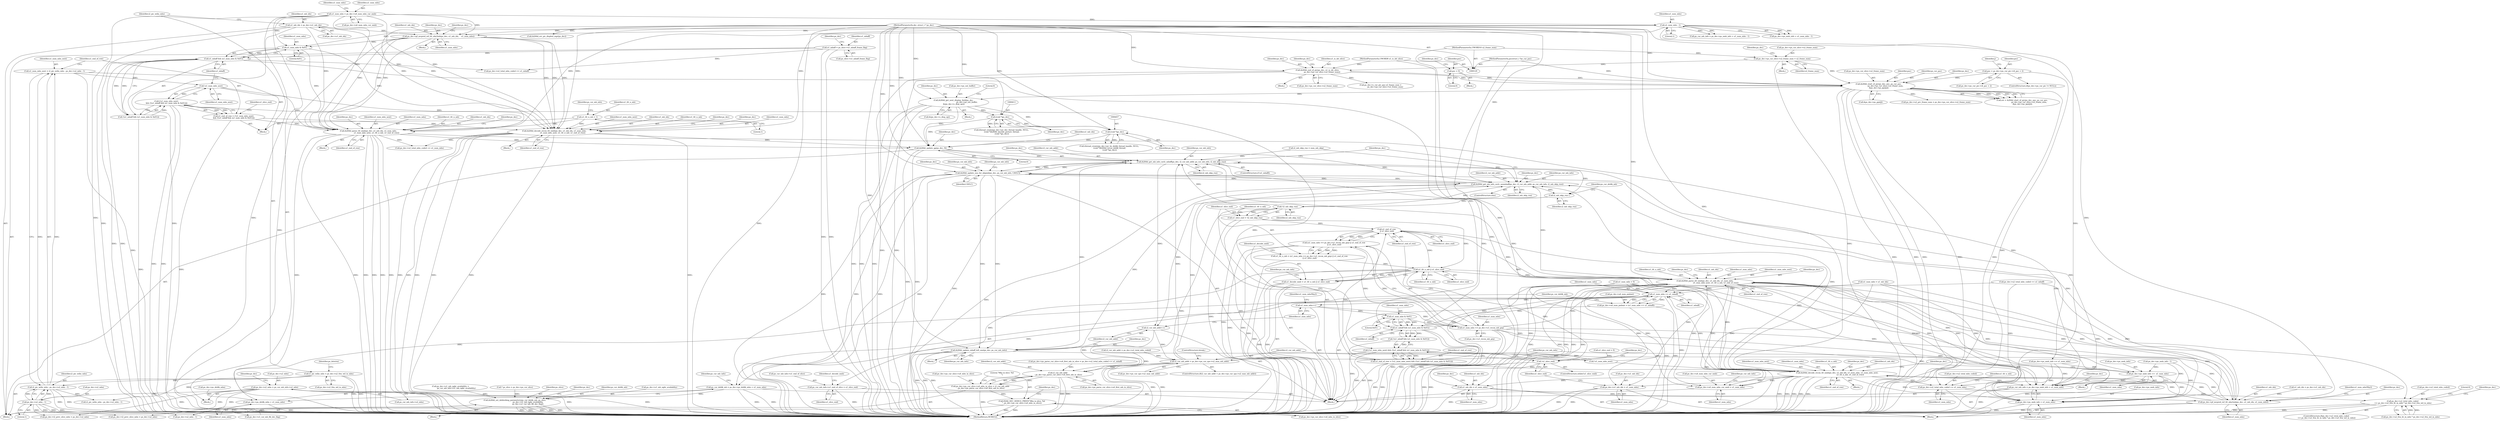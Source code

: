 digraph "0_Android_4a524d3a8ae9aa20c36430008e6bd429443f8f1d_1@API" {
"1000892" [label="(Call,ih264d_update_qp(ps_dec, 0))"];
"1000645" [label="(Call,ih264d_decode_recon_tfr_nmb(ps_dec, u1_mb_idx, u1_num_mbs,\n                             u1_num_mbs_next, u1_tfr_n_mb, u1_end_of_row))"];
"1000584" [label="(Call,ps_dec->pf_mvpred_ref_tfr_nby2mb(ps_dec, u1_mb_idx,    u1_num_mbs))"];
"1000130" [label="(MethodParameterIn,dec_struct_t * ps_dec)"];
"1000141" [label="(Call,u1_mb_idx = ps_dec->u1_mb_idx)"];
"1000487" [label="(Call,u1_num_mbs = ps_dec->u4_num_mbs_cur_nmb)"];
"1000501" [label="(Call,u1_num_mbs - 1)"];
"1000612" [label="(Call,u1_num_mbs & 0x01)"];
"1000607" [label="(Call,!u1_num_mbs_next)"];
"1000595" [label="(Call,u1_num_mbs_next = i2_pic_wdin_mbs - ps_dec->u2_mbx - 1)"];
"1000597" [label="(Call,i2_pic_wdin_mbs - ps_dec->u2_mbx - 1)"];
"1000150" [label="(Call,i2_pic_wdin_mbs = ps_dec->u2_frm_wd_in_mbs)"];
"1000599" [label="(Call,ps_dec->u2_mbx - 1)"];
"1000538" [label="(Call,ps_dec->u2_mbx = ps_cur_mb_info->u2_mbx)"];
"1000618" [label="(Call,u1_tfr_n_mb = 1)"];
"1000604" [label="(Call,u1_end_of_row = (!u1_num_mbs_next)\n && (!(u1_mbaff && (u1_num_mbs & 0x01))))"];
"1000606" [label="(Call,(!u1_num_mbs_next)\n && (!(u1_mbaff && (u1_num_mbs & 0x01))))"];
"1000609" [label="(Call,!(u1_mbaff && (u1_num_mbs & 0x01)))"];
"1000610" [label="(Call,u1_mbaff && (u1_num_mbs & 0x01))"];
"1000189" [label="(Call,u1_mbaff = ps_slice->u1_mbaff_frame_flag)"];
"1000631" [label="(Call,ih264d_parse_tfr_nmb(ps_dec, u1_mb_idx, u1_num_mbs,\n                            u1_num_mbs_next, u1_tfr_n_mb, u1_end_of_row))"];
"1000412" [label="(Call,(void *)ps_dec)"];
"1000357" [label="(Call,ih264d_get_next_display_field(ps_dec,\n                                              ps_dec->ps_out_buffer,\n &(ps_dec->s_disp_op)))"];
"1000318" [label="(Call,ih264d_start_of_pic(ps_dec, poc, ps_cur_poc,\n                        ps_dec->ps_cur_slice->u2_frame_num,\n &ps_dec->ps_pps[j]))"];
"1000227" [label="(Call,ih264d_end_of_pic(ps_dec, u1_is_idr_slice,\n                ps_dec->ps_cur_slice->u2_frame_num))"];
"1000132" [label="(MethodParameterIn,UWORD8 u1_is_idr_slice)"];
"1000214" [label="(Call,ps_dec->ps_cur_slice->u2_frame_num = u2_frame_num)"];
"1000133" [label="(MethodParameterIn,UWORD16 u2_frame_num)"];
"1000250" [label="(Call,poc = 0)"];
"1000281" [label="(Call,poc = ps_dec->ps_cur_pic->i4_poc + 2)"];
"1000134" [label="(MethodParameterIn,pocstruct_t *ps_cur_poc)"];
"1000456" [label="(Call,(void *)ps_dec)"];
"1000990" [label="(Call,ih264d_get_mb_info_cavlc_mbaff(ps_dec, i2_cur_mb_addr, ps_cur_mb_info, i2_mb_skip_run))"];
"1001061" [label="(Call,ih264d_update_nnz_for_skipmb(ps_dec, ps_cur_mb_info, CAVLC))"];
"1000996" [label="(Call,ih264d_get_mb_info_cavlc_nonmbaff(ps_dec, i2_cur_mb_addr, ps_cur_mb_info, i2_mb_skip_run))"];
"1001077" [label="(Call,i2_mb_skip_run--)"];
"1001122" [label="(Call,!i2_mb_skip_run)"];
"1001120" [label="(Call,u1_slice_end = !i2_mb_skip_run)"];
"1001132" [label="(Call,u1_end_of_row\n || u1_slice_end)"];
"1001126" [label="(Call,(u1_num_mbs == ps_dec->u1_recon_mb_grp) || u1_end_of_row\n || u1_slice_end)"];
"1001124" [label="(Call,u1_tfr_n_mb = (u1_num_mbs == ps_dec->u1_recon_mb_grp) || u1_end_of_row\n || u1_slice_end)"];
"1001137" [label="(Call,u1_tfr_n_mb || u1_slice_end)"];
"1000929" [label="(Call,!u1_slice_end)"];
"1001135" [label="(Call,u1_decode_nmb = u1_tfr_n_mb || u1_slice_end)"];
"1001140" [label="(Call,ps_cur_mb_info->u1_end_of_slice = u1_slice_end)"];
"1001172" [label="(Call,ih264d_parse_tfr_nmb(ps_dec, u1_mb_idx, u1_num_mbs,\n                                     u1_num_mbs_next, u1_tfr_n_mb, u1_end_of_row))"];
"1000942" [label="(Call,ps_cur_mb_info = ps_dec->ps_nmb_info + u1_num_mbs)"];
"1000944" [label="(Call,ps_dec->ps_nmb_info + u1_num_mbs)"];
"1000949" [label="(Call,ps_dec->u4_num_mbs_cur_nmb = u1_num_mbs)"];
"1000963" [label="(Call,u1_num_mbs >> u1_mbaff)"];
"1000959" [label="(Call,ps_dec->u4_num_pmbair = (u1_num_mbs >> u1_mbaff))"];
"1000966" [label="(Call,ps_cur_deblk_mb = ps_dec->ps_deblk_mbn + u1_num_mbs)"];
"1001008" [label="(Call,ih264d_set_deblocking_parameters(ps_cur_deblk_mb, ps_slice,\n                                             ps_dec->u1_mb_ngbr_availablity,\n                                             ps_dec->u1_cur_mb_fld_dec_flag))"];
"1000968" [label="(Call,ps_dec->ps_deblk_mbn + u1_num_mbs)"];
"1001094" [label="(Call,u1_num_mbs++)"];
"1001117" [label="(Call,u1_num_mbs & 0x01)"];
"1001115" [label="(Call,u1_mbaff && (u1_num_mbs & 0x01))"];
"1001114" [label="(Call,!(u1_mbaff && (u1_num_mbs & 0x01)))"];
"1001111" [label="(Call,(!u1_num_mbs_next) && (!(u1_mbaff && (u1_num_mbs & 0x01))))"];
"1001109" [label="(Call,u1_end_of_row = (!u1_num_mbs_next) && (!(u1_mbaff && (u1_num_mbs & 0x01))))"];
"1001186" [label="(Call,ih264d_decode_recon_tfr_nmb(ps_dec, u1_mb_idx, u1_num_mbs, u1_num_mbs_next,\n                                             u1_tfr_n_mb, u1_end_of_row))"];
"1001193" [label="(Call,ps_dec->u2_total_mbs_coded += u1_num_mbs)"];
"1001265" [label="(Call,ps_dec->u2_total_mbs_coded\n >= ps_dec->u2_frm_ht_in_mbs * ps_dec->u2_frm_wd_in_mbs)"];
"1001203" [label="(Call,u1_mb_idx = u1_num_mbs)"];
"1001148" [label="(Call,ps_dec->pf_mvpred_ref_tfr_nby2mb(ps_dec, u1_mb_idx, u1_num_mbs))"];
"1001206" [label="(Call,ps_dec->u1_mb_idx = u1_num_mbs)"];
"1001127" [label="(Call,u1_num_mbs == ps_dec->u1_recon_mb_grp)"];
"1001179" [label="(Call,ps_dec->ps_nmb_info +=  u1_num_mbs)"];
"1001092" [label="(Call,i2_cur_mb_addr++)"];
"1000934" [label="(Call,i2_cur_mb_addr > ps_dec->ps_cur_sps->u2_max_mb_addr)"];
"1001222" [label="(Call,i2_cur_mb_addr\n - ps_dec->ps_parse_cur_slice->u4_first_mb_in_slice)"];
"1001216" [label="(Call,ps_dec->ps_cur_slice->u4_mbs_in_slice = i2_cur_mb_addr\n - ps_dec->ps_parse_cur_slice->u4_first_mb_in_slice)"];
"1001229" [label="(Call,H264_DEC_DEBUG_PRINT(\"Mbs in slice: %d\n\", ps_dec->ps_cur_slice->u4_mbs_in_slice))"];
"1001089" [label="(Call,ih264d_update_mbaff_left_nnz(ps_dec, ps_cur_mb_info))"];
"1001222" [label="(Call,i2_cur_mb_addr\n - ps_dec->ps_parse_cur_slice->u4_first_mb_in_slice)"];
"1000227" [label="(Call,ih264d_end_of_pic(ps_dec, u1_is_idr_slice,\n                ps_dec->ps_cur_slice->u2_frame_num))"];
"1000224" [label="(Identifier,ps_dec)"];
"1000133" [label="(MethodParameterIn,UWORD16 u2_frame_num)"];
"1000283" [label="(Call,ps_dec->ps_cur_pic->i4_poc + 2)"];
"1000226" [label="(Block,)"];
"1001109" [label="(Call,u1_end_of_row = (!u1_num_mbs_next) && (!(u1_mbaff && (u1_num_mbs & 0x01))))"];
"1000359" [label="(Call,ps_dec->ps_out_buffer)"];
"1000275" [label="(ControlStructure,if(ps_dec->ps_cur_pic != NULL))"];
"1001116" [label="(Identifier,u1_mbaff)"];
"1000645" [label="(Call,ih264d_decode_recon_tfr_nmb(ps_dec, u1_mb_idx, u1_num_mbs,\n                             u1_num_mbs_next, u1_tfr_n_mb, u1_end_of_row))"];
"1000651" [label="(Identifier,u1_end_of_row)"];
"1000597" [label="(Call,i2_pic_wdin_mbs - ps_dec->u2_mbx - 1)"];
"1000600" [label="(Call,ps_dec->u2_mbx)"];
"1000134" [label="(MethodParameterIn,pocstruct_t *ps_cur_poc)"];
"1000252" [label="(Literal,0)"];
"1000967" [label="(Identifier,ps_cur_deblk_mb)"];
"1000959" [label="(Call,ps_dec->u4_num_pmbair = (u1_num_mbs >> u1_mbaff))"];
"1000623" [label="(Identifier,ps_cur_mb_info)"];
"1001208" [label="(Identifier,ps_dec)"];
"1000458" [label="(Identifier,ps_dec)"];
"1000931" [label="(Block,)"];
"1001153" [label="(Identifier,u1_num_mbsNby2)"];
"1001129" [label="(Call,ps_dec->u1_recon_mb_grp)"];
"1001183" [label="(Identifier,u1_num_mbs)"];
"1001269" [label="(Call,ps_dec->u2_frm_ht_in_mbs * ps_dec->u2_frm_wd_in_mbs)"];
"1000963" [label="(Call,u1_num_mbs >> u1_mbaff)"];
"1000503" [label="(Literal,1)"];
"1000357" [label="(Call,ih264d_get_next_display_field(ps_dec,\n                                              ps_dec->ps_out_buffer,\n &(ps_dec->s_disp_op)))"];
"1001110" [label="(Identifier,u1_end_of_row)"];
"1000630" [label="(Block,)"];
"1000604" [label="(Call,u1_end_of_row = (!u1_num_mbs_next)\n && (!(u1_mbaff && (u1_num_mbs & 0x01))))"];
"1000250" [label="(Call,poc = 0)"];
"1001250" [label="(Call,ps_dec->i2_prev_slice_mbx = ps_dec->u2_mbx)"];
"1001123" [label="(Identifier,i2_mb_skip_run)"];
"1001144" [label="(Identifier,u1_slice_end)"];
"1000547" [label="(Identifier,ps_dec)"];
"1000997" [label="(Identifier,ps_dec)"];
"1000609" [label="(Call,!(u1_mbaff && (u1_num_mbs & 0x01)))"];
"1001177" [label="(Identifier,u1_tfr_n_mb)"];
"1000948" [label="(Identifier,u1_num_mbs)"];
"1001264" [label="(ControlStructure,if(ps_dec->u2_total_mbs_coded\n >= ps_dec->u2_frm_ht_in_mbs * ps_dec->u2_frm_wd_in_mbs))"];
"1001149" [label="(Identifier,ps_dec)"];
"1000213" [label="(Block,)"];
"1001147" [label="(Block,)"];
"1000994" [label="(Identifier,i2_mb_skip_run)"];
"1001104" [label="(Call,ps_dec->u2_mbx - 1)"];
"1001112" [label="(Call,!u1_num_mbs_next)"];
"1001008" [label="(Call,ih264d_set_deblocking_parameters(ps_cur_deblk_mb, ps_slice,\n                                             ps_dec->u1_mb_ngbr_availablity,\n                                             ps_dec->u1_cur_mb_fld_dec_flag))"];
"1001014" [label="(Call,ps_dec->u1_cur_mb_fld_dec_flag)"];
"1000497" [label="(Call,ps_dec->ps_nmb_info + u1_num_mbs - 1)"];
"1000362" [label="(Call,&(ps_dec->s_disp_op))"];
"1001007" [label="(Block,)"];
"1000456" [label="(Call,(void *)ps_dec)"];
"1001088" [label="(Block,)"];
"1000132" [label="(MethodParameterIn,UWORD8 u1_is_idr_slice)"];
"1001148" [label="(Call,ps_dec->pf_mvpred_ref_tfr_nby2mb(ps_dec, u1_mb_idx, u1_num_mbs))"];
"1001203" [label="(Call,u1_mb_idx = u1_num_mbs)"];
"1000691" [label="(Call,ps_dec->i2_prev_slice_mbx = ps_dec->u2_mbx)"];
"1001185" [label="(Block,)"];
"1001229" [label="(Call,H264_DEC_DEBUG_PRINT(\"Mbs in slice: %d\n\", ps_dec->ps_cur_slice->u4_mbs_in_slice))"];
"1000612" [label="(Call,u1_num_mbs & 0x01)"];
"1000996" [label="(Call,ih264d_get_mb_info_cavlc_nonmbaff(ps_dec, i2_cur_mb_addr, ps_cur_mb_info, i2_mb_skip_run))"];
"1000972" [label="(Identifier,u1_num_mbs)"];
"1000246" [label="(Block,)"];
"1000404" [label="(Call,ithread_create(ps_dec->pv_dec_thread_handle, NULL,\n (void *)ih264d_decode_picture_thread,\n (void *)ps_dec))"];
"1000486" [label="(Block,)"];
"1000322" [label="(Call,ps_dec->ps_cur_slice->u2_frame_num)"];
"1000316" [label="(Call,ret = ih264d_start_of_pic(ps_dec, poc, ps_cur_poc,\n                        ps_dec->ps_cur_slice->u2_frame_num,\n &ps_dec->ps_pps[j]))"];
"1001210" [label="(Identifier,u1_num_mbs)"];
"1001140" [label="(Call,ps_cur_mb_info->u1_end_of_slice = u1_slice_end)"];
"1000935" [label="(Identifier,i2_cur_mb_addr)"];
"1001102" [label="(Call,i2_pic_wdin_mbs - ps_dec->u2_mbx - 1)"];
"1001178" [label="(Identifier,u1_end_of_row)"];
"1001010" [label="(Identifier,ps_slice)"];
"1000570" [label="(Block,)"];
"1000991" [label="(Identifier,ps_dec)"];
"1001266" [label="(Call,ps_dec->u2_total_mbs_coded)"];
"1000596" [label="(Identifier,u1_num_mbs_next)"];
"1001094" [label="(Call,u1_num_mbs++)"];
"1000969" [label="(Call,ps_dec->ps_deblk_mbn)"];
"1000649" [label="(Identifier,u1_num_mbs_next)"];
"1000950" [label="(Call,ps_dec->u4_num_mbs_cur_nmb)"];
"1000893" [label="(Identifier,ps_dec)"];
"1001019" [label="(Identifier,ps_dec)"];
"1001135" [label="(Call,u1_decode_nmb = u1_tfr_n_mb || u1_slice_end)"];
"1001097" [label="(Identifier,u1_num_mbsNby2)"];
"1000542" [label="(Call,ps_cur_mb_info->u2_mbx)"];
"1001121" [label="(Identifier,u1_slice_end)"];
"1001179" [label="(Call,ps_dec->ps_nmb_info +=  u1_num_mbs)"];
"1000152" [label="(Call,ps_dec->u2_frm_wd_in_mbs)"];
"1001004" [label="(Identifier,ps_dec)"];
"1000513" [label="(Call,ps_dec->ps_nmb_info - 1)"];
"1000632" [label="(Identifier,ps_dec)"];
"1001186" [label="(Call,ih264d_decode_recon_tfr_nmb(ps_dec, u1_mb_idx, u1_num_mbs, u1_num_mbs_next,\n                                             u1_tfr_n_mb, u1_end_of_row))"];
"1001119" [label="(Literal,0x01)"];
"1000230" [label="(Call,ps_dec->ps_cur_slice->u2_frame_num)"];
"1000159" [label="(Identifier,ps_bitstrm)"];
"1000191" [label="(Call,ps_slice->u1_mbaff_frame_flag)"];
"1001193" [label="(Call,ps_dec->u2_total_mbs_coded += u1_num_mbs)"];
"1001206" [label="(Call,ps_dec->u1_mb_idx = u1_num_mbs)"];
"1000943" [label="(Identifier,ps_cur_mb_info)"];
"1000595" [label="(Call,u1_num_mbs_next = i2_pic_wdin_mbs - ps_dec->u2_mbx - 1)"];
"1000975" [label="(Identifier,ps_cur_mb_info)"];
"1001062" [label="(Identifier,ps_dec)"];
"1000327" [label="(Call,&ps_dec->ps_pps[j])"];
"1000999" [label="(Identifier,ps_cur_mb_info)"];
"1000930" [label="(Identifier,u1_slice_end)"];
"1001181" [label="(Identifier,ps_dec)"];
"1001125" [label="(Identifier,u1_tfr_n_mb)"];
"1001111" [label="(Call,(!u1_num_mbs_next) && (!(u1_mbaff && (u1_num_mbs & 0x01))))"];
"1000229" [label="(Identifier,u1_is_idr_slice)"];
"1001195" [label="(Identifier,ps_dec)"];
"1001217" [label="(Call,ps_dec->ps_cur_slice->u4_mbs_in_slice)"];
"1000964" [label="(Identifier,u1_num_mbs)"];
"1000189" [label="(Call,u1_mbaff = ps_slice->u1_mbaff_frame_flag)"];
"1001009" [label="(Identifier,ps_cur_deblk_mb)"];
"1001204" [label="(Identifier,u1_mb_idx)"];
"1001200" [label="(Call,u1_num_mbs = 0)"];
"1000235" [label="(Call,ps_dec->s_cur_pic_poc.u2_frame_num =\n                ps_dec->ps_cur_slice->u2_frame_num)"];
"1001174" [label="(Identifier,u1_mb_idx)"];
"1000920" [label="(Call,i2_cur_mb_addr = ps_dec->u2_total_mbs_coded)"];
"1001011" [label="(Call,ps_dec->u1_mb_ngbr_availablity)"];
"1001190" [label="(Identifier,u1_num_mbs_next)"];
"1000282" [label="(Identifier,poc)"];
"1000228" [label="(Identifier,ps_dec)"];
"1000635" [label="(Identifier,u1_num_mbs_next)"];
"1001189" [label="(Identifier,u1_num_mbs)"];
"1001238" [label="(Identifier,ps_dec)"];
"1000412" [label="(Call,(void *)ps_dec)"];
"1001120" [label="(Call,u1_slice_end = !i2_mb_skip_run)"];
"1001137" [label="(Call,u1_tfr_n_mb || u1_slice_end)"];
"1000945" [label="(Call,ps_dec->ps_nmb_info)"];
"1000892" [label="(Call,ih264d_update_qp(ps_dec, 0))"];
"1000448" [label="(Call,ithread_create(ps_dec->pv_bs_deblk_thread_handle, NULL,\n (void *)ih264d_recon_deblk_thread,\n (void *)ps_dec))"];
"1001138" [label="(Identifier,u1_tfr_n_mb)"];
"1000634" [label="(Identifier,u1_num_mbs)"];
"1000586" [label="(Identifier,u1_mb_idx)"];
"1001124" [label="(Call,u1_tfr_n_mb = (u1_num_mbs == ps_dec->u1_recon_mb_grp) || u1_end_of_row\n || u1_slice_end)"];
"1001223" [label="(Identifier,i2_cur_mb_addr)"];
"1000151" [label="(Identifier,i2_pic_wdin_mbs)"];
"1000928" [label="(ControlStructure,while(!u1_slice_end))"];
"1001180" [label="(Call,ps_dec->ps_nmb_info)"];
"1000493" [label="(Identifier,u1_num_mbs)"];
"1000143" [label="(Call,ps_dec->u1_mb_idx)"];
"1000190" [label="(Identifier,u1_mbaff)"];
"1001194" [label="(Call,ps_dec->u2_total_mbs_coded)"];
"1001063" [label="(Identifier,ps_cur_mb_info)"];
"1001092" [label="(Call,i2_cur_mb_addr++)"];
"1001132" [label="(Call,u1_end_of_row\n || u1_slice_end)"];
"1000951" [label="(Identifier,ps_dec)"];
"1000613" [label="(Identifier,u1_num_mbs)"];
"1001081" [label="(Identifier,ps_cur_deblk_mb)"];
"1000803" [label="(Call,ps_dec->ps_parse_cur_slice->u4_first_mb_in_slice = ps_dec->u2_total_mbs_coded << u1_mbaff)"];
"1001284" [label="(MethodReturn,WORD32)"];
"1000488" [label="(Identifier,u1_num_mbs)"];
"1000636" [label="(Identifier,u1_tfr_n_mb)"];
"1000995" [label="(ControlStructure,else)"];
"1000585" [label="(Identifier,ps_dec)"];
"1000291" [label="(Identifier,j)"];
"1001175" [label="(Identifier,u1_num_mbs)"];
"1001151" [label="(Identifier,u1_num_mbs)"];
"1000141" [label="(Call,u1_mb_idx = ps_dec->u1_mb_idx)"];
"1001216" [label="(Call,ps_dec->ps_cur_slice->u4_mbs_in_slice = i2_cur_mb_addr\n - ps_dec->ps_parse_cur_slice->u4_first_mb_in_slice)"];
"1000968" [label="(Call,ps_dec->ps_deblk_mbn + u1_num_mbs)"];
"1000200" [label="(Identifier,ps_dec)"];
"1001231" [label="(Call,ps_dec->ps_cur_slice->u4_mbs_in_slice)"];
"1000934" [label="(Call,i2_cur_mb_addr > ps_dec->ps_cur_sps->u2_max_mb_addr)"];
"1000966" [label="(Call,ps_cur_deblk_mb = ps_dec->ps_deblk_mbn + u1_num_mbs)"];
"1001141" [label="(Call,ps_cur_mb_info->u1_end_of_slice)"];
"1000583" [label="(Block,)"];
"1001176" [label="(Identifier,u1_num_mbs_next)"];
"1000809" [label="(Call,ps_dec->u2_total_mbs_coded << u1_mbaff)"];
"1001114" [label="(Call,!(u1_mbaff && (u1_num_mbs & 0x01)))"];
"1001191" [label="(Identifier,u1_tfr_n_mb)"];
"1001061" [label="(Call,ih264d_update_nnz_for_skipmb(ps_dec, ps_cur_mb_info, CAVLC))"];
"1000638" [label="(Call,ps_dec->ps_nmb_info += u1_num_mbs)"];
"1001172" [label="(Call,ih264d_parse_tfr_nmb(ps_dec, u1_mb_idx, u1_num_mbs,\n                                     u1_num_mbs_next, u1_tfr_n_mb, u1_end_of_row))"];
"1000942" [label="(Call,ps_cur_mb_info = ps_dec->ps_nmb_info + u1_num_mbs)"];
"1000998" [label="(Identifier,i2_cur_mb_addr)"];
"1000644" [label="(Block,)"];
"1000647" [label="(Identifier,u1_mb_idx)"];
"1000142" [label="(Identifier,u1_mb_idx)"];
"1001197" [label="(Identifier,u1_num_mbs)"];
"1001199" [label="(Identifier,u1_tfr_n_mb)"];
"1000489" [label="(Call,ps_dec->u4_num_mbs_cur_nmb)"];
"1000606" [label="(Call,(!u1_num_mbs_next)\n && (!(u1_mbaff && (u1_num_mbs & 0x01))))"];
"1001091" [label="(Identifier,ps_cur_mb_info)"];
"1000949" [label="(Call,ps_dec->u4_num_mbs_cur_nmb = u1_num_mbs)"];
"1000620" [label="(Literal,1)"];
"1000587" [label="(Identifier,u1_num_mbs)"];
"1000318" [label="(Call,ih264d_start_of_pic(ps_dec, poc, ps_cur_poc,\n                        ps_dec->ps_cur_slice->u2_frame_num,\n &ps_dec->ps_pps[j]))"];
"1000783" [label="(Call,ps_dec->u2_total_mbs_coded << u1_mbaff)"];
"1001171" [label="(Block,)"];
"1001265" [label="(Call,ps_dec->u2_total_mbs_coded\n >= ps_dec->u2_frm_ht_in_mbs * ps_dec->u2_frm_wd_in_mbs)"];
"1000936" [label="(Call,ps_dec->ps_cur_sps->u2_max_mb_addr)"];
"1000614" [label="(Literal,0x01)"];
"1001283" [label="(Literal,0)"];
"1000650" [label="(Identifier,u1_tfr_n_mb)"];
"1000619" [label="(Identifier,u1_tfr_n_mb)"];
"1000654" [label="(Identifier,ps_dec)"];
"1000794" [label="(Call,ps_dec->u2_prv_frame_num = ps_dec->ps_cur_slice->u2_frame_num)"];
"1000502" [label="(Identifier,u1_num_mbs)"];
"1000607" [label="(Call,!u1_num_mbs_next)"];
"1000238" [label="(Identifier,ps_dec)"];
"1001279" [label="(Identifier,ps_dec)"];
"1000538" [label="(Call,ps_dec->u2_mbx = ps_cur_mb_info->u2_mbx)"];
"1000539" [label="(Call,ps_dec->u2_mbx)"];
"1000988" [label="(ControlStructure,if (u1_mbaff))"];
"1001139" [label="(Identifier,u1_slice_end)"];
"1000956" [label="(Identifier,ps_cur_mb_info)"];
"1000990" [label="(Call,ih264d_get_mb_info_cavlc_mbaff(ps_dec, i2_cur_mb_addr, ps_cur_mb_info, i2_mb_skip_run))"];
"1001115" [label="(Call,u1_mbaff && (u1_num_mbs & 0x01))"];
"1000633" [label="(Identifier,u1_mb_idx)"];
"1000545" [label="(Call,ps_dec->u1_mb_ngbr_availablity =\n                    ps_cur_mb_info->u1_mb_ngbr_availablity)"];
"1001128" [label="(Identifier,u1_num_mbs)"];
"1000495" [label="(Call,ps_cur_mb_info = ps_dec->ps_nmb_info + u1_num_mbs - 1)"];
"1001078" [label="(Identifier,i2_mb_skip_run)"];
"1000590" [label="(Identifier,ps_dec)"];
"1000896" [label="(Identifier,u1_mb_idx)"];
"1000320" [label="(Identifier,poc)"];
"1000603" [label="(Literal,1)"];
"1000414" [label="(Identifier,ps_dec)"];
"1000605" [label="(Identifier,u1_end_of_row)"];
"1001150" [label="(Identifier,u1_mb_idx)"];
"1001090" [label="(Identifier,ps_dec)"];
"1000992" [label="(Identifier,i2_cur_mb_addr)"];
"1001000" [label="(Identifier,i2_mb_skip_run)"];
"1000610" [label="(Call,u1_mbaff && (u1_num_mbs & 0x01))"];
"1000646" [label="(Identifier,ps_dec)"];
"1000599" [label="(Call,ps_dec->u2_mbx - 1)"];
"1001089" [label="(Call,ih264d_update_mbaff_left_nnz(ps_dec, ps_cur_mb_info))"];
"1000598" [label="(Identifier,i2_pic_wdin_mbs)"];
"1001187" [label="(Identifier,ps_dec)"];
"1000321" [label="(Identifier,ps_cur_poc)"];
"1001122" [label="(Call,!i2_mb_skip_run)"];
"1000220" [label="(Identifier,u2_frame_num)"];
"1001224" [label="(Call,ps_dec->ps_parse_cur_slice->u4_first_mb_in_slice)"];
"1000584" [label="(Call,ps_dec->pf_mvpred_ref_tfr_nby2mb(ps_dec, u1_mb_idx,    u1_num_mbs))"];
"1000150" [label="(Call,i2_pic_wdin_mbs = ps_dec->u2_frm_wd_in_mbs)"];
"1001127" [label="(Call,u1_num_mbs == ps_dec->u1_recon_mb_grp)"];
"1001064" [label="(Identifier,CAVLC)"];
"1001205" [label="(Identifier,u1_num_mbs)"];
"1000608" [label="(Identifier,u1_num_mbs_next)"];
"1000368" [label="(Literal,0)"];
"1000993" [label="(Identifier,ps_cur_mb_info)"];
"1000925" [label="(Call,i2_mb_skip_run = num_mb_skip)"];
"1000908" [label="(Call,u1_slice_end = 0)"];
"1000905" [label="(Call,u1_num_mbs = u1_mb_idx)"];
"1001117" [label="(Call,u1_num_mbs & 0x01)"];
"1000648" [label="(Identifier,u1_num_mbs)"];
"1001188" [label="(Identifier,u1_mb_idx)"];
"1000941" [label="(ControlStructure,break;)"];
"1001126" [label="(Call,(u1_num_mbs == ps_dec->u1_recon_mb_grp) || u1_end_of_row\n || u1_slice_end)"];
"1000929" [label="(Call,!u1_slice_end)"];
"1000640" [label="(Identifier,ps_dec)"];
"1000164" [label="(Call,* ps_slice = ps_dec->ps_cur_slice)"];
"1001068" [label="(Identifier,ps_cur_mb_info)"];
"1001207" [label="(Call,ps_dec->u1_mb_idx)"];
"1001230" [label="(Literal,\"Mbs in slice: %d\n\")"];
"1000251" [label="(Identifier,poc)"];
"1000256" [label="(Identifier,ps_dec)"];
"1000933" [label="(ControlStructure,if(i2_cur_mb_addr > ps_dec->ps_cur_sps->u2_max_mb_addr))"];
"1001213" [label="(Identifier,ps_dec)"];
"1000214" [label="(Call,ps_dec->ps_cur_slice->u2_frame_num = u2_frame_num)"];
"1000618" [label="(Call,u1_tfr_n_mb = 1)"];
"1000130" [label="(MethodParameterIn,dec_struct_t * ps_dec)"];
"1000281" [label="(Call,poc = ps_dec->ps_cur_pic->i4_poc + 2)"];
"1000205" [label="(Call,ih264d_err_pic_dispbuf_mgr(ps_dec))"];
"1000944" [label="(Call,ps_dec->ps_nmb_info + u1_num_mbs)"];
"1000960" [label="(Call,ps_dec->u4_num_pmbair)"];
"1000501" [label="(Call,u1_num_mbs - 1)"];
"1000487" [label="(Call,u1_num_mbs = ps_dec->u4_num_mbs_cur_nmb)"];
"1000611" [label="(Identifier,u1_mbaff)"];
"1001173" [label="(Identifier,ps_dec)"];
"1001095" [label="(Identifier,u1_num_mbs)"];
"1001077" [label="(Call,i2_mb_skip_run--)"];
"1000356" [label="(Block,)"];
"1000616" [label="(Identifier,u1_slice_end)"];
"1000358" [label="(Identifier,ps_dec)"];
"1000215" [label="(Call,ps_dec->ps_cur_slice->u2_frame_num)"];
"1000319" [label="(Identifier,ps_dec)"];
"1001118" [label="(Identifier,u1_num_mbs)"];
"1000894" [label="(Literal,0)"];
"1001142" [label="(Identifier,ps_cur_mb_info)"];
"1000631" [label="(Call,ih264d_parse_tfr_nmb(ps_dec, u1_mb_idx, u1_num_mbs,\n                            u1_num_mbs_next, u1_tfr_n_mb, u1_end_of_row))"];
"1001136" [label="(Identifier,u1_decode_nmb)"];
"1000965" [label="(Identifier,u1_mbaff)"];
"1001192" [label="(Identifier,u1_end_of_row)"];
"1000637" [label="(Identifier,u1_end_of_row)"];
"1001133" [label="(Identifier,u1_end_of_row)"];
"1001093" [label="(Identifier,i2_cur_mb_addr)"];
"1000895" [label="(Call,u1_mb_idx = ps_dec->u1_mb_idx)"];
"1000652" [label="(Call,ps_dec->u2_total_mbs_coded += u1_num_mbs)"];
"1001134" [label="(Identifier,u1_slice_end)"];
"1001146" [label="(Identifier,u1_decode_nmb)"];
"1000953" [label="(Identifier,u1_num_mbs)"];
"1000136" [label="(Block,)"];
"1000892" -> "1000136"  [label="AST: "];
"1000892" -> "1000894"  [label="CFG: "];
"1000893" -> "1000892"  [label="AST: "];
"1000894" -> "1000892"  [label="AST: "];
"1000896" -> "1000892"  [label="CFG: "];
"1000892" -> "1001284"  [label="DDG: "];
"1000892" -> "1001284"  [label="DDG: "];
"1000645" -> "1000892"  [label="DDG: "];
"1000631" -> "1000892"  [label="DDG: "];
"1000412" -> "1000892"  [label="DDG: "];
"1000357" -> "1000892"  [label="DDG: "];
"1000456" -> "1000892"  [label="DDG: "];
"1000130" -> "1000892"  [label="DDG: "];
"1000892" -> "1000990"  [label="DDG: "];
"1000892" -> "1000996"  [label="DDG: "];
"1000645" -> "1000644"  [label="AST: "];
"1000645" -> "1000651"  [label="CFG: "];
"1000646" -> "1000645"  [label="AST: "];
"1000647" -> "1000645"  [label="AST: "];
"1000648" -> "1000645"  [label="AST: "];
"1000649" -> "1000645"  [label="AST: "];
"1000650" -> "1000645"  [label="AST: "];
"1000651" -> "1000645"  [label="AST: "];
"1000654" -> "1000645"  [label="CFG: "];
"1000645" -> "1001284"  [label="DDG: "];
"1000645" -> "1001284"  [label="DDG: "];
"1000645" -> "1001284"  [label="DDG: "];
"1000645" -> "1001284"  [label="DDG: "];
"1000645" -> "1001284"  [label="DDG: "];
"1000645" -> "1001284"  [label="DDG: "];
"1000584" -> "1000645"  [label="DDG: "];
"1000584" -> "1000645"  [label="DDG: "];
"1000584" -> "1000645"  [label="DDG: "];
"1000130" -> "1000645"  [label="DDG: "];
"1000141" -> "1000645"  [label="DDG: "];
"1000612" -> "1000645"  [label="DDG: "];
"1000487" -> "1000645"  [label="DDG: "];
"1000501" -> "1000645"  [label="DDG: "];
"1000607" -> "1000645"  [label="DDG: "];
"1000618" -> "1000645"  [label="DDG: "];
"1000604" -> "1000645"  [label="DDG: "];
"1000645" -> "1000652"  [label="DDG: "];
"1000584" -> "1000583"  [label="AST: "];
"1000584" -> "1000587"  [label="CFG: "];
"1000585" -> "1000584"  [label="AST: "];
"1000586" -> "1000584"  [label="AST: "];
"1000587" -> "1000584"  [label="AST: "];
"1000590" -> "1000584"  [label="CFG: "];
"1000584" -> "1001284"  [label="DDG: "];
"1000130" -> "1000584"  [label="DDG: "];
"1000141" -> "1000584"  [label="DDG: "];
"1000487" -> "1000584"  [label="DDG: "];
"1000501" -> "1000584"  [label="DDG: "];
"1000584" -> "1000612"  [label="DDG: "];
"1000584" -> "1000631"  [label="DDG: "];
"1000584" -> "1000631"  [label="DDG: "];
"1000584" -> "1000631"  [label="DDG: "];
"1000130" -> "1000129"  [label="AST: "];
"1000130" -> "1001284"  [label="DDG: "];
"1000130" -> "1000205"  [label="DDG: "];
"1000130" -> "1000227"  [label="DDG: "];
"1000130" -> "1000318"  [label="DDG: "];
"1000130" -> "1000357"  [label="DDG: "];
"1000130" -> "1000412"  [label="DDG: "];
"1000130" -> "1000456"  [label="DDG: "];
"1000130" -> "1000631"  [label="DDG: "];
"1000130" -> "1000990"  [label="DDG: "];
"1000130" -> "1000996"  [label="DDG: "];
"1000130" -> "1001061"  [label="DDG: "];
"1000130" -> "1001089"  [label="DDG: "];
"1000130" -> "1001148"  [label="DDG: "];
"1000130" -> "1001172"  [label="DDG: "];
"1000130" -> "1001186"  [label="DDG: "];
"1000141" -> "1000136"  [label="AST: "];
"1000141" -> "1000143"  [label="CFG: "];
"1000142" -> "1000141"  [label="AST: "];
"1000143" -> "1000141"  [label="AST: "];
"1000151" -> "1000141"  [label="CFG: "];
"1000141" -> "1001284"  [label="DDG: "];
"1000141" -> "1001284"  [label="DDG: "];
"1000141" -> "1000631"  [label="DDG: "];
"1000487" -> "1000486"  [label="AST: "];
"1000487" -> "1000489"  [label="CFG: "];
"1000488" -> "1000487"  [label="AST: "];
"1000489" -> "1000487"  [label="AST: "];
"1000493" -> "1000487"  [label="CFG: "];
"1000487" -> "1001284"  [label="DDG: "];
"1000487" -> "1001284"  [label="DDG: "];
"1000487" -> "1000501"  [label="DDG: "];
"1000487" -> "1000612"  [label="DDG: "];
"1000487" -> "1000631"  [label="DDG: "];
"1000501" -> "1000497"  [label="AST: "];
"1000501" -> "1000503"  [label="CFG: "];
"1000502" -> "1000501"  [label="AST: "];
"1000503" -> "1000501"  [label="AST: "];
"1000497" -> "1000501"  [label="CFG: "];
"1000501" -> "1001284"  [label="DDG: "];
"1000501" -> "1000495"  [label="DDG: "];
"1000501" -> "1000495"  [label="DDG: "];
"1000501" -> "1000497"  [label="DDG: "];
"1000501" -> "1000497"  [label="DDG: "];
"1000501" -> "1000612"  [label="DDG: "];
"1000501" -> "1000631"  [label="DDG: "];
"1000612" -> "1000610"  [label="AST: "];
"1000612" -> "1000614"  [label="CFG: "];
"1000613" -> "1000612"  [label="AST: "];
"1000614" -> "1000612"  [label="AST: "];
"1000610" -> "1000612"  [label="CFG: "];
"1000612" -> "1000610"  [label="DDG: "];
"1000612" -> "1000610"  [label="DDG: "];
"1000612" -> "1000631"  [label="DDG: "];
"1000607" -> "1000606"  [label="AST: "];
"1000607" -> "1000608"  [label="CFG: "];
"1000608" -> "1000607"  [label="AST: "];
"1000611" -> "1000607"  [label="CFG: "];
"1000606" -> "1000607"  [label="CFG: "];
"1000607" -> "1000606"  [label="DDG: "];
"1000595" -> "1000607"  [label="DDG: "];
"1000607" -> "1000631"  [label="DDG: "];
"1000595" -> "1000570"  [label="AST: "];
"1000595" -> "1000597"  [label="CFG: "];
"1000596" -> "1000595"  [label="AST: "];
"1000597" -> "1000595"  [label="AST: "];
"1000605" -> "1000595"  [label="CFG: "];
"1000595" -> "1001284"  [label="DDG: "];
"1000597" -> "1000595"  [label="DDG: "];
"1000597" -> "1000595"  [label="DDG: "];
"1000597" -> "1000599"  [label="CFG: "];
"1000598" -> "1000597"  [label="AST: "];
"1000599" -> "1000597"  [label="AST: "];
"1000597" -> "1001284"  [label="DDG: "];
"1000597" -> "1001284"  [label="DDG: "];
"1000150" -> "1000597"  [label="DDG: "];
"1000599" -> "1000597"  [label="DDG: "];
"1000599" -> "1000597"  [label="DDG: "];
"1000597" -> "1001102"  [label="DDG: "];
"1000150" -> "1000136"  [label="AST: "];
"1000150" -> "1000152"  [label="CFG: "];
"1000151" -> "1000150"  [label="AST: "];
"1000152" -> "1000150"  [label="AST: "];
"1000159" -> "1000150"  [label="CFG: "];
"1000150" -> "1001284"  [label="DDG: "];
"1000150" -> "1001284"  [label="DDG: "];
"1000150" -> "1001102"  [label="DDG: "];
"1000599" -> "1000603"  [label="CFG: "];
"1000600" -> "1000599"  [label="AST: "];
"1000603" -> "1000599"  [label="AST: "];
"1000599" -> "1001284"  [label="DDG: "];
"1000538" -> "1000599"  [label="DDG: "];
"1000599" -> "1000691"  [label="DDG: "];
"1000599" -> "1001104"  [label="DDG: "];
"1000599" -> "1001250"  [label="DDG: "];
"1000538" -> "1000486"  [label="AST: "];
"1000538" -> "1000542"  [label="CFG: "];
"1000539" -> "1000538"  [label="AST: "];
"1000542" -> "1000538"  [label="AST: "];
"1000547" -> "1000538"  [label="CFG: "];
"1000538" -> "1001284"  [label="DDG: "];
"1000538" -> "1001284"  [label="DDG: "];
"1000538" -> "1000691"  [label="DDG: "];
"1000538" -> "1001104"  [label="DDG: "];
"1000538" -> "1001250"  [label="DDG: "];
"1000618" -> "1000570"  [label="AST: "];
"1000618" -> "1000620"  [label="CFG: "];
"1000619" -> "1000618"  [label="AST: "];
"1000620" -> "1000618"  [label="AST: "];
"1000623" -> "1000618"  [label="CFG: "];
"1000618" -> "1000631"  [label="DDG: "];
"1000604" -> "1000570"  [label="AST: "];
"1000604" -> "1000606"  [label="CFG: "];
"1000605" -> "1000604"  [label="AST: "];
"1000606" -> "1000604"  [label="AST: "];
"1000616" -> "1000604"  [label="CFG: "];
"1000604" -> "1001284"  [label="DDG: "];
"1000606" -> "1000604"  [label="DDG: "];
"1000606" -> "1000604"  [label="DDG: "];
"1000604" -> "1000631"  [label="DDG: "];
"1000606" -> "1000609"  [label="CFG: "];
"1000609" -> "1000606"  [label="AST: "];
"1000606" -> "1001284"  [label="DDG: "];
"1000606" -> "1001284"  [label="DDG: "];
"1000609" -> "1000606"  [label="DDG: "];
"1000606" -> "1001111"  [label="DDG: "];
"1000609" -> "1000610"  [label="CFG: "];
"1000610" -> "1000609"  [label="AST: "];
"1000609" -> "1001284"  [label="DDG: "];
"1000610" -> "1000609"  [label="DDG: "];
"1000610" -> "1000609"  [label="DDG: "];
"1000610" -> "1000611"  [label="CFG: "];
"1000611" -> "1000610"  [label="AST: "];
"1000610" -> "1001284"  [label="DDG: "];
"1000610" -> "1001284"  [label="DDG: "];
"1000189" -> "1000610"  [label="DDG: "];
"1000610" -> "1000783"  [label="DDG: "];
"1000610" -> "1001115"  [label="DDG: "];
"1000189" -> "1000136"  [label="AST: "];
"1000189" -> "1000191"  [label="CFG: "];
"1000190" -> "1000189"  [label="AST: "];
"1000191" -> "1000189"  [label="AST: "];
"1000200" -> "1000189"  [label="CFG: "];
"1000189" -> "1001284"  [label="DDG: "];
"1000189" -> "1001284"  [label="DDG: "];
"1000189" -> "1000783"  [label="DDG: "];
"1000631" -> "1000630"  [label="AST: "];
"1000631" -> "1000637"  [label="CFG: "];
"1000632" -> "1000631"  [label="AST: "];
"1000633" -> "1000631"  [label="AST: "];
"1000634" -> "1000631"  [label="AST: "];
"1000635" -> "1000631"  [label="AST: "];
"1000636" -> "1000631"  [label="AST: "];
"1000637" -> "1000631"  [label="AST: "];
"1000640" -> "1000631"  [label="CFG: "];
"1000631" -> "1001284"  [label="DDG: "];
"1000631" -> "1001284"  [label="DDG: "];
"1000631" -> "1001284"  [label="DDG: "];
"1000631" -> "1001284"  [label="DDG: "];
"1000631" -> "1001284"  [label="DDG: "];
"1000631" -> "1001284"  [label="DDG: "];
"1000631" -> "1000638"  [label="DDG: "];
"1000631" -> "1000652"  [label="DDG: "];
"1000412" -> "1000404"  [label="AST: "];
"1000412" -> "1000414"  [label="CFG: "];
"1000413" -> "1000412"  [label="AST: "];
"1000414" -> "1000412"  [label="AST: "];
"1000404" -> "1000412"  [label="CFG: "];
"1000412" -> "1000404"  [label="DDG: "];
"1000357" -> "1000412"  [label="DDG: "];
"1000412" -> "1000456"  [label="DDG: "];
"1000357" -> "1000356"  [label="AST: "];
"1000357" -> "1000362"  [label="CFG: "];
"1000358" -> "1000357"  [label="AST: "];
"1000359" -> "1000357"  [label="AST: "];
"1000362" -> "1000357"  [label="AST: "];
"1000368" -> "1000357"  [label="CFG: "];
"1000357" -> "1001284"  [label="DDG: "];
"1000357" -> "1001284"  [label="DDG: "];
"1000357" -> "1001284"  [label="DDG: "];
"1000318" -> "1000357"  [label="DDG: "];
"1000357" -> "1000456"  [label="DDG: "];
"1000318" -> "1000316"  [label="AST: "];
"1000318" -> "1000327"  [label="CFG: "];
"1000319" -> "1000318"  [label="AST: "];
"1000320" -> "1000318"  [label="AST: "];
"1000321" -> "1000318"  [label="AST: "];
"1000322" -> "1000318"  [label="AST: "];
"1000327" -> "1000318"  [label="AST: "];
"1000316" -> "1000318"  [label="CFG: "];
"1000318" -> "1001284"  [label="DDG: "];
"1000318" -> "1001284"  [label="DDG: "];
"1000318" -> "1001284"  [label="DDG: "];
"1000318" -> "1001284"  [label="DDG: "];
"1000318" -> "1001284"  [label="DDG: "];
"1000318" -> "1000316"  [label="DDG: "];
"1000318" -> "1000316"  [label="DDG: "];
"1000318" -> "1000316"  [label="DDG: "];
"1000318" -> "1000316"  [label="DDG: "];
"1000318" -> "1000316"  [label="DDG: "];
"1000227" -> "1000318"  [label="DDG: "];
"1000227" -> "1000318"  [label="DDG: "];
"1000250" -> "1000318"  [label="DDG: "];
"1000281" -> "1000318"  [label="DDG: "];
"1000134" -> "1000318"  [label="DDG: "];
"1000214" -> "1000318"  [label="DDG: "];
"1000318" -> "1000794"  [label="DDG: "];
"1000227" -> "1000226"  [label="AST: "];
"1000227" -> "1000230"  [label="CFG: "];
"1000228" -> "1000227"  [label="AST: "];
"1000229" -> "1000227"  [label="AST: "];
"1000230" -> "1000227"  [label="AST: "];
"1000238" -> "1000227"  [label="CFG: "];
"1000227" -> "1001284"  [label="DDG: "];
"1000227" -> "1001284"  [label="DDG: "];
"1000132" -> "1000227"  [label="DDG: "];
"1000214" -> "1000227"  [label="DDG: "];
"1000227" -> "1000235"  [label="DDG: "];
"1000132" -> "1000129"  [label="AST: "];
"1000132" -> "1001284"  [label="DDG: "];
"1000214" -> "1000213"  [label="AST: "];
"1000214" -> "1000220"  [label="CFG: "];
"1000215" -> "1000214"  [label="AST: "];
"1000220" -> "1000214"  [label="AST: "];
"1000224" -> "1000214"  [label="CFG: "];
"1000214" -> "1001284"  [label="DDG: "];
"1000133" -> "1000214"  [label="DDG: "];
"1000133" -> "1000129"  [label="AST: "];
"1000133" -> "1001284"  [label="DDG: "];
"1000250" -> "1000246"  [label="AST: "];
"1000250" -> "1000252"  [label="CFG: "];
"1000251" -> "1000250"  [label="AST: "];
"1000252" -> "1000250"  [label="AST: "];
"1000256" -> "1000250"  [label="CFG: "];
"1000281" -> "1000275"  [label="AST: "];
"1000281" -> "1000283"  [label="CFG: "];
"1000282" -> "1000281"  [label="AST: "];
"1000283" -> "1000281"  [label="AST: "];
"1000291" -> "1000281"  [label="CFG: "];
"1000281" -> "1001284"  [label="DDG: "];
"1000134" -> "1000129"  [label="AST: "];
"1000134" -> "1001284"  [label="DDG: "];
"1000456" -> "1000448"  [label="AST: "];
"1000456" -> "1000458"  [label="CFG: "];
"1000457" -> "1000456"  [label="AST: "];
"1000458" -> "1000456"  [label="AST: "];
"1000448" -> "1000456"  [label="CFG: "];
"1000456" -> "1000448"  [label="DDG: "];
"1000990" -> "1000988"  [label="AST: "];
"1000990" -> "1000994"  [label="CFG: "];
"1000991" -> "1000990"  [label="AST: "];
"1000992" -> "1000990"  [label="AST: "];
"1000993" -> "1000990"  [label="AST: "];
"1000994" -> "1000990"  [label="AST: "];
"1001004" -> "1000990"  [label="CFG: "];
"1000990" -> "1001284"  [label="DDG: "];
"1001061" -> "1000990"  [label="DDG: "];
"1001172" -> "1000990"  [label="DDG: "];
"1001089" -> "1000990"  [label="DDG: "];
"1001186" -> "1000990"  [label="DDG: "];
"1000934" -> "1000990"  [label="DDG: "];
"1000942" -> "1000990"  [label="DDG: "];
"1000925" -> "1000990"  [label="DDG: "];
"1001122" -> "1000990"  [label="DDG: "];
"1000990" -> "1001061"  [label="DDG: "];
"1000990" -> "1001061"  [label="DDG: "];
"1000990" -> "1001077"  [label="DDG: "];
"1000990" -> "1001092"  [label="DDG: "];
"1001061" -> "1000931"  [label="AST: "];
"1001061" -> "1001064"  [label="CFG: "];
"1001062" -> "1001061"  [label="AST: "];
"1001063" -> "1001061"  [label="AST: "];
"1001064" -> "1001061"  [label="AST: "];
"1001068" -> "1001061"  [label="CFG: "];
"1001061" -> "1001284"  [label="DDG: "];
"1001061" -> "1001284"  [label="DDG: "];
"1001061" -> "1001284"  [label="DDG: "];
"1001061" -> "1001284"  [label="DDG: "];
"1001061" -> "1000996"  [label="DDG: "];
"1000996" -> "1001061"  [label="DDG: "];
"1000996" -> "1001061"  [label="DDG: "];
"1001061" -> "1001089"  [label="DDG: "];
"1001061" -> "1001089"  [label="DDG: "];
"1001061" -> "1001148"  [label="DDG: "];
"1000996" -> "1000995"  [label="AST: "];
"1000996" -> "1001000"  [label="CFG: "];
"1000997" -> "1000996"  [label="AST: "];
"1000998" -> "1000996"  [label="AST: "];
"1000999" -> "1000996"  [label="AST: "];
"1001000" -> "1000996"  [label="AST: "];
"1001004" -> "1000996"  [label="CFG: "];
"1000996" -> "1001284"  [label="DDG: "];
"1001172" -> "1000996"  [label="DDG: "];
"1001089" -> "1000996"  [label="DDG: "];
"1001186" -> "1000996"  [label="DDG: "];
"1000934" -> "1000996"  [label="DDG: "];
"1000942" -> "1000996"  [label="DDG: "];
"1000925" -> "1000996"  [label="DDG: "];
"1001122" -> "1000996"  [label="DDG: "];
"1000996" -> "1001077"  [label="DDG: "];
"1000996" -> "1001092"  [label="DDG: "];
"1001077" -> "1000931"  [label="AST: "];
"1001077" -> "1001078"  [label="CFG: "];
"1001078" -> "1001077"  [label="AST: "];
"1001081" -> "1001077"  [label="CFG: "];
"1001077" -> "1001122"  [label="DDG: "];
"1001122" -> "1001120"  [label="AST: "];
"1001122" -> "1001123"  [label="CFG: "];
"1001123" -> "1001122"  [label="AST: "];
"1001120" -> "1001122"  [label="CFG: "];
"1001122" -> "1001284"  [label="DDG: "];
"1001122" -> "1001120"  [label="DDG: "];
"1001120" -> "1000931"  [label="AST: "];
"1001121" -> "1001120"  [label="AST: "];
"1001125" -> "1001120"  [label="CFG: "];
"1001120" -> "1001284"  [label="DDG: "];
"1001120" -> "1001132"  [label="DDG: "];
"1001120" -> "1001137"  [label="DDG: "];
"1001132" -> "1001126"  [label="AST: "];
"1001132" -> "1001133"  [label="CFG: "];
"1001132" -> "1001134"  [label="CFG: "];
"1001133" -> "1001132"  [label="AST: "];
"1001134" -> "1001132"  [label="AST: "];
"1001126" -> "1001132"  [label="CFG: "];
"1001132" -> "1001284"  [label="DDG: "];
"1001132" -> "1001126"  [label="DDG: "];
"1001132" -> "1001126"  [label="DDG: "];
"1001109" -> "1001132"  [label="DDG: "];
"1001132" -> "1001137"  [label="DDG: "];
"1001132" -> "1001172"  [label="DDG: "];
"1001132" -> "1001186"  [label="DDG: "];
"1001126" -> "1001124"  [label="AST: "];
"1001126" -> "1001127"  [label="CFG: "];
"1001127" -> "1001126"  [label="AST: "];
"1001124" -> "1001126"  [label="CFG: "];
"1001126" -> "1001284"  [label="DDG: "];
"1001126" -> "1001284"  [label="DDG: "];
"1001126" -> "1001124"  [label="DDG: "];
"1001126" -> "1001124"  [label="DDG: "];
"1001127" -> "1001126"  [label="DDG: "];
"1001127" -> "1001126"  [label="DDG: "];
"1001124" -> "1000931"  [label="AST: "];
"1001125" -> "1001124"  [label="AST: "];
"1001136" -> "1001124"  [label="CFG: "];
"1001124" -> "1001284"  [label="DDG: "];
"1001124" -> "1001137"  [label="DDG: "];
"1001137" -> "1001135"  [label="AST: "];
"1001137" -> "1001138"  [label="CFG: "];
"1001137" -> "1001139"  [label="CFG: "];
"1001138" -> "1001137"  [label="AST: "];
"1001139" -> "1001137"  [label="AST: "];
"1001135" -> "1001137"  [label="CFG: "];
"1001137" -> "1001284"  [label="DDG: "];
"1001137" -> "1000929"  [label="DDG: "];
"1001137" -> "1001135"  [label="DDG: "];
"1001137" -> "1001135"  [label="DDG: "];
"1001137" -> "1001140"  [label="DDG: "];
"1001137" -> "1001172"  [label="DDG: "];
"1001137" -> "1001186"  [label="DDG: "];
"1000929" -> "1000928"  [label="AST: "];
"1000929" -> "1000930"  [label="CFG: "];
"1000930" -> "1000929"  [label="AST: "];
"1000935" -> "1000929"  [label="CFG: "];
"1001213" -> "1000929"  [label="CFG: "];
"1000929" -> "1001284"  [label="DDG: "];
"1000929" -> "1001284"  [label="DDG: "];
"1000908" -> "1000929"  [label="DDG: "];
"1001135" -> "1000931"  [label="AST: "];
"1001136" -> "1001135"  [label="AST: "];
"1001142" -> "1001135"  [label="CFG: "];
"1001135" -> "1001284"  [label="DDG: "];
"1001135" -> "1001284"  [label="DDG: "];
"1001140" -> "1000931"  [label="AST: "];
"1001140" -> "1001144"  [label="CFG: "];
"1001141" -> "1001140"  [label="AST: "];
"1001144" -> "1001140"  [label="AST: "];
"1001146" -> "1001140"  [label="CFG: "];
"1001140" -> "1001284"  [label="DDG: "];
"1001172" -> "1001171"  [label="AST: "];
"1001172" -> "1001178"  [label="CFG: "];
"1001173" -> "1001172"  [label="AST: "];
"1001174" -> "1001172"  [label="AST: "];
"1001175" -> "1001172"  [label="AST: "];
"1001176" -> "1001172"  [label="AST: "];
"1001177" -> "1001172"  [label="AST: "];
"1001178" -> "1001172"  [label="AST: "];
"1001181" -> "1001172"  [label="CFG: "];
"1001172" -> "1001284"  [label="DDG: "];
"1001172" -> "1001284"  [label="DDG: "];
"1001172" -> "1001284"  [label="DDG: "];
"1001172" -> "1001284"  [label="DDG: "];
"1001172" -> "1001284"  [label="DDG: "];
"1001172" -> "1000942"  [label="DDG: "];
"1001172" -> "1000944"  [label="DDG: "];
"1001172" -> "1000949"  [label="DDG: "];
"1001172" -> "1000963"  [label="DDG: "];
"1001148" -> "1001172"  [label="DDG: "];
"1001148" -> "1001172"  [label="DDG: "];
"1001148" -> "1001172"  [label="DDG: "];
"1001112" -> "1001172"  [label="DDG: "];
"1001109" -> "1001172"  [label="DDG: "];
"1001172" -> "1001179"  [label="DDG: "];
"1001172" -> "1001193"  [label="DDG: "];
"1001172" -> "1001203"  [label="DDG: "];
"1001172" -> "1001206"  [label="DDG: "];
"1000942" -> "1000931"  [label="AST: "];
"1000942" -> "1000944"  [label="CFG: "];
"1000943" -> "1000942"  [label="AST: "];
"1000944" -> "1000942"  [label="AST: "];
"1000951" -> "1000942"  [label="CFG: "];
"1000942" -> "1001284"  [label="DDG: "];
"1000638" -> "1000942"  [label="DDG: "];
"1000513" -> "1000942"  [label="DDG: "];
"1001179" -> "1000942"  [label="DDG: "];
"1000905" -> "1000942"  [label="DDG: "];
"1001127" -> "1000942"  [label="DDG: "];
"1001200" -> "1000942"  [label="DDG: "];
"1001186" -> "1000942"  [label="DDG: "];
"1000944" -> "1000948"  [label="CFG: "];
"1000945" -> "1000944"  [label="AST: "];
"1000948" -> "1000944"  [label="AST: "];
"1000944" -> "1001284"  [label="DDG: "];
"1000638" -> "1000944"  [label="DDG: "];
"1000513" -> "1000944"  [label="DDG: "];
"1001179" -> "1000944"  [label="DDG: "];
"1000905" -> "1000944"  [label="DDG: "];
"1001127" -> "1000944"  [label="DDG: "];
"1001200" -> "1000944"  [label="DDG: "];
"1001186" -> "1000944"  [label="DDG: "];
"1000949" -> "1000931"  [label="AST: "];
"1000949" -> "1000953"  [label="CFG: "];
"1000950" -> "1000949"  [label="AST: "];
"1000953" -> "1000949"  [label="AST: "];
"1000956" -> "1000949"  [label="CFG: "];
"1000905" -> "1000949"  [label="DDG: "];
"1001127" -> "1000949"  [label="DDG: "];
"1001200" -> "1000949"  [label="DDG: "];
"1001186" -> "1000949"  [label="DDG: "];
"1000963" -> "1000959"  [label="AST: "];
"1000963" -> "1000965"  [label="CFG: "];
"1000964" -> "1000963"  [label="AST: "];
"1000965" -> "1000963"  [label="AST: "];
"1000959" -> "1000963"  [label="CFG: "];
"1000963" -> "1001284"  [label="DDG: "];
"1000963" -> "1000959"  [label="DDG: "];
"1000963" -> "1000959"  [label="DDG: "];
"1000905" -> "1000963"  [label="DDG: "];
"1001127" -> "1000963"  [label="DDG: "];
"1001200" -> "1000963"  [label="DDG: "];
"1001186" -> "1000963"  [label="DDG: "];
"1001115" -> "1000963"  [label="DDG: "];
"1000809" -> "1000963"  [label="DDG: "];
"1000963" -> "1000966"  [label="DDG: "];
"1000963" -> "1000968"  [label="DDG: "];
"1000963" -> "1001094"  [label="DDG: "];
"1000963" -> "1001115"  [label="DDG: "];
"1000959" -> "1000931"  [label="AST: "];
"1000960" -> "1000959"  [label="AST: "];
"1000967" -> "1000959"  [label="CFG: "];
"1000959" -> "1001284"  [label="DDG: "];
"1000959" -> "1001284"  [label="DDG: "];
"1000966" -> "1000931"  [label="AST: "];
"1000966" -> "1000968"  [label="CFG: "];
"1000967" -> "1000966"  [label="AST: "];
"1000968" -> "1000966"  [label="AST: "];
"1000975" -> "1000966"  [label="CFG: "];
"1000966" -> "1001284"  [label="DDG: "];
"1000966" -> "1001284"  [label="DDG: "];
"1000966" -> "1001008"  [label="DDG: "];
"1001008" -> "1001007"  [label="AST: "];
"1001008" -> "1001014"  [label="CFG: "];
"1001009" -> "1001008"  [label="AST: "];
"1001010" -> "1001008"  [label="AST: "];
"1001011" -> "1001008"  [label="AST: "];
"1001014" -> "1001008"  [label="AST: "];
"1001019" -> "1001008"  [label="CFG: "];
"1001008" -> "1001284"  [label="DDG: "];
"1001008" -> "1001284"  [label="DDG: "];
"1001008" -> "1001284"  [label="DDG: "];
"1001008" -> "1001284"  [label="DDG: "];
"1001008" -> "1001284"  [label="DDG: "];
"1000164" -> "1001008"  [label="DDG: "];
"1000545" -> "1001008"  [label="DDG: "];
"1000968" -> "1000972"  [label="CFG: "];
"1000969" -> "1000968"  [label="AST: "];
"1000972" -> "1000968"  [label="AST: "];
"1000968" -> "1001284"  [label="DDG: "];
"1001094" -> "1000931"  [label="AST: "];
"1001094" -> "1001095"  [label="CFG: "];
"1001095" -> "1001094"  [label="AST: "];
"1001097" -> "1001094"  [label="CFG: "];
"1001094" -> "1001117"  [label="DDG: "];
"1001094" -> "1001127"  [label="DDG: "];
"1001117" -> "1001115"  [label="AST: "];
"1001117" -> "1001119"  [label="CFG: "];
"1001118" -> "1001117"  [label="AST: "];
"1001119" -> "1001117"  [label="AST: "];
"1001115" -> "1001117"  [label="CFG: "];
"1001117" -> "1001115"  [label="DDG: "];
"1001117" -> "1001115"  [label="DDG: "];
"1001117" -> "1001127"  [label="DDG: "];
"1001115" -> "1001114"  [label="AST: "];
"1001115" -> "1001116"  [label="CFG: "];
"1001116" -> "1001115"  [label="AST: "];
"1001114" -> "1001115"  [label="CFG: "];
"1001115" -> "1001284"  [label="DDG: "];
"1001115" -> "1001284"  [label="DDG: "];
"1001115" -> "1001114"  [label="DDG: "];
"1001115" -> "1001114"  [label="DDG: "];
"1001114" -> "1001111"  [label="AST: "];
"1001111" -> "1001114"  [label="CFG: "];
"1001114" -> "1001284"  [label="DDG: "];
"1001114" -> "1001111"  [label="DDG: "];
"1001111" -> "1001109"  [label="AST: "];
"1001111" -> "1001112"  [label="CFG: "];
"1001112" -> "1001111"  [label="AST: "];
"1001109" -> "1001111"  [label="CFG: "];
"1001111" -> "1001284"  [label="DDG: "];
"1001111" -> "1001284"  [label="DDG: "];
"1001111" -> "1001109"  [label="DDG: "];
"1001111" -> "1001109"  [label="DDG: "];
"1001112" -> "1001111"  [label="DDG: "];
"1001109" -> "1000931"  [label="AST: "];
"1001110" -> "1001109"  [label="AST: "];
"1001121" -> "1001109"  [label="CFG: "];
"1001109" -> "1001284"  [label="DDG: "];
"1001109" -> "1001284"  [label="DDG: "];
"1001109" -> "1001186"  [label="DDG: "];
"1001186" -> "1001185"  [label="AST: "];
"1001186" -> "1001192"  [label="CFG: "];
"1001187" -> "1001186"  [label="AST: "];
"1001188" -> "1001186"  [label="AST: "];
"1001189" -> "1001186"  [label="AST: "];
"1001190" -> "1001186"  [label="AST: "];
"1001191" -> "1001186"  [label="AST: "];
"1001192" -> "1001186"  [label="AST: "];
"1001195" -> "1001186"  [label="CFG: "];
"1001186" -> "1001284"  [label="DDG: "];
"1001186" -> "1001284"  [label="DDG: "];
"1001186" -> "1001284"  [label="DDG: "];
"1001186" -> "1001284"  [label="DDG: "];
"1001186" -> "1001284"  [label="DDG: "];
"1001148" -> "1001186"  [label="DDG: "];
"1001148" -> "1001186"  [label="DDG: "];
"1001148" -> "1001186"  [label="DDG: "];
"1001112" -> "1001186"  [label="DDG: "];
"1001186" -> "1001193"  [label="DDG: "];
"1001186" -> "1001203"  [label="DDG: "];
"1001186" -> "1001206"  [label="DDG: "];
"1001193" -> "1001147"  [label="AST: "];
"1001193" -> "1001197"  [label="CFG: "];
"1001194" -> "1001193"  [label="AST: "];
"1001197" -> "1001193"  [label="AST: "];
"1001199" -> "1001193"  [label="CFG: "];
"1000809" -> "1001193"  [label="DDG: "];
"1001193" -> "1001265"  [label="DDG: "];
"1001265" -> "1001264"  [label="AST: "];
"1001265" -> "1001269"  [label="CFG: "];
"1001266" -> "1001265"  [label="AST: "];
"1001269" -> "1001265"  [label="AST: "];
"1001279" -> "1001265"  [label="CFG: "];
"1001283" -> "1001265"  [label="CFG: "];
"1001265" -> "1001284"  [label="DDG: "];
"1001265" -> "1001284"  [label="DDG: "];
"1001265" -> "1001284"  [label="DDG: "];
"1000809" -> "1001265"  [label="DDG: "];
"1001269" -> "1001265"  [label="DDG: "];
"1001269" -> "1001265"  [label="DDG: "];
"1001203" -> "1001147"  [label="AST: "];
"1001203" -> "1001205"  [label="CFG: "];
"1001204" -> "1001203"  [label="AST: "];
"1001205" -> "1001203"  [label="AST: "];
"1001208" -> "1001203"  [label="CFG: "];
"1001203" -> "1001284"  [label="DDG: "];
"1001203" -> "1001148"  [label="DDG: "];
"1001200" -> "1001203"  [label="DDG: "];
"1001148" -> "1001147"  [label="AST: "];
"1001148" -> "1001151"  [label="CFG: "];
"1001149" -> "1001148"  [label="AST: "];
"1001150" -> "1001148"  [label="AST: "];
"1001151" -> "1001148"  [label="AST: "];
"1001153" -> "1001148"  [label="CFG: "];
"1001148" -> "1001284"  [label="DDG: "];
"1001089" -> "1001148"  [label="DDG: "];
"1000895" -> "1001148"  [label="DDG: "];
"1001127" -> "1001148"  [label="DDG: "];
"1001206" -> "1001147"  [label="AST: "];
"1001206" -> "1001210"  [label="CFG: "];
"1001207" -> "1001206"  [label="AST: "];
"1001210" -> "1001206"  [label="AST: "];
"1000930" -> "1001206"  [label="CFG: "];
"1001206" -> "1001284"  [label="DDG: "];
"1001206" -> "1001284"  [label="DDG: "];
"1001200" -> "1001206"  [label="DDG: "];
"1001127" -> "1001129"  [label="CFG: "];
"1001128" -> "1001127"  [label="AST: "];
"1001129" -> "1001127"  [label="AST: "];
"1001133" -> "1001127"  [label="CFG: "];
"1001127" -> "1001284"  [label="DDG: "];
"1001127" -> "1001284"  [label="DDG: "];
"1001179" -> "1001171"  [label="AST: "];
"1001179" -> "1001183"  [label="CFG: "];
"1001180" -> "1001179"  [label="AST: "];
"1001183" -> "1001179"  [label="AST: "];
"1001195" -> "1001179"  [label="CFG: "];
"1001179" -> "1001284"  [label="DDG: "];
"1000638" -> "1001179"  [label="DDG: "];
"1000513" -> "1001179"  [label="DDG: "];
"1001092" -> "1000931"  [label="AST: "];
"1001092" -> "1001093"  [label="CFG: "];
"1001093" -> "1001092"  [label="AST: "];
"1001095" -> "1001092"  [label="CFG: "];
"1001092" -> "1000934"  [label="DDG: "];
"1001092" -> "1001222"  [label="DDG: "];
"1000934" -> "1000933"  [label="AST: "];
"1000934" -> "1000936"  [label="CFG: "];
"1000935" -> "1000934"  [label="AST: "];
"1000936" -> "1000934"  [label="AST: "];
"1000941" -> "1000934"  [label="CFG: "];
"1000943" -> "1000934"  [label="CFG: "];
"1000934" -> "1001284"  [label="DDG: "];
"1000934" -> "1001284"  [label="DDG: "];
"1000920" -> "1000934"  [label="DDG: "];
"1000934" -> "1001222"  [label="DDG: "];
"1001222" -> "1001216"  [label="AST: "];
"1001222" -> "1001224"  [label="CFG: "];
"1001223" -> "1001222"  [label="AST: "];
"1001224" -> "1001222"  [label="AST: "];
"1001216" -> "1001222"  [label="CFG: "];
"1001222" -> "1001284"  [label="DDG: "];
"1001222" -> "1001284"  [label="DDG: "];
"1001222" -> "1001216"  [label="DDG: "];
"1001222" -> "1001216"  [label="DDG: "];
"1000920" -> "1001222"  [label="DDG: "];
"1000803" -> "1001222"  [label="DDG: "];
"1001216" -> "1000136"  [label="AST: "];
"1001217" -> "1001216"  [label="AST: "];
"1001230" -> "1001216"  [label="CFG: "];
"1001216" -> "1001284"  [label="DDG: "];
"1001216" -> "1001229"  [label="DDG: "];
"1001229" -> "1000136"  [label="AST: "];
"1001229" -> "1001231"  [label="CFG: "];
"1001230" -> "1001229"  [label="AST: "];
"1001231" -> "1001229"  [label="AST: "];
"1001238" -> "1001229"  [label="CFG: "];
"1001229" -> "1001284"  [label="DDG: "];
"1001229" -> "1001284"  [label="DDG: "];
"1001089" -> "1001088"  [label="AST: "];
"1001089" -> "1001091"  [label="CFG: "];
"1001090" -> "1001089"  [label="AST: "];
"1001091" -> "1001089"  [label="AST: "];
"1001093" -> "1001089"  [label="CFG: "];
"1001089" -> "1001284"  [label="DDG: "];
"1001089" -> "1001284"  [label="DDG: "];
"1001089" -> "1001284"  [label="DDG: "];
}
